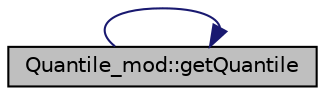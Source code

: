 digraph "Quantile_mod::getQuantile"
{
 // LATEX_PDF_SIZE
  edge [fontname="Helvetica",fontsize="10",labelfontname="Helvetica",labelfontsize="10"];
  node [fontname="Helvetica",fontsize="10",shape=record];
  rankdir="LR";
  Node1 [label="Quantile_mod::getQuantile",height=0.2,width=0.4,color="black", fillcolor="grey75", style="filled", fontcolor="black",tooltip="Return the quantiles of an input sample of points, given the input quantile probabilities."];
  Node1 -> Node1 [color="midnightblue",fontsize="10",style="solid",fontname="Helvetica"];
}
